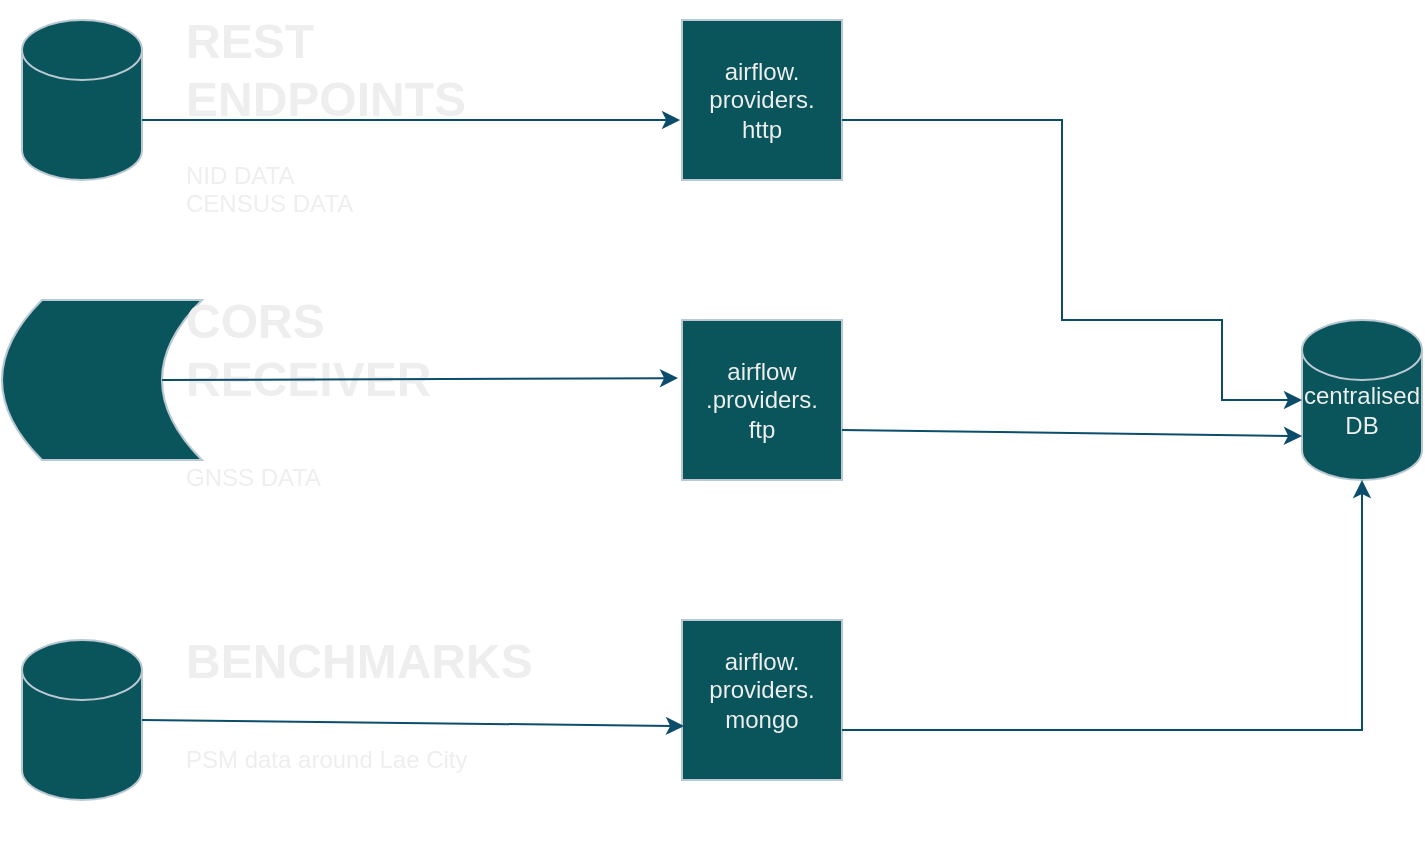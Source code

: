 <mxfile version="24.0.7" type="github">
  <diagram name="Page-1" id="OvN0lvTQjg8fujcEbBTU">
    <mxGraphModel dx="1362" dy="714" grid="1" gridSize="10" guides="1" tooltips="1" connect="1" arrows="1" fold="1" page="1" pageScale="1" pageWidth="850" pageHeight="1100" math="0" shadow="0">
      <root>
        <mxCell id="0" />
        <mxCell id="1" parent="0" />
        <mxCell id="pMim5MdkgwF4zHLk7Q4V-1" value="" style="shape=cylinder3;whiteSpace=wrap;html=1;boundedLbl=1;backgroundOutline=1;size=15;labelBackgroundColor=none;fillColor=#09555B;strokeColor=#BAC8D3;fontColor=#EEEEEE;" vertex="1" parent="1">
          <mxGeometry x="710" y="240" width="60" height="80" as="geometry" />
        </mxCell>
        <mxCell id="pMim5MdkgwF4zHLk7Q4V-2" value="" style="whiteSpace=wrap;html=1;aspect=fixed;labelBackgroundColor=none;fillColor=#09555B;strokeColor=#BAC8D3;fontColor=#EEEEEE;" vertex="1" parent="1">
          <mxGeometry x="400" y="90" width="80" height="80" as="geometry" />
        </mxCell>
        <mxCell id="pMim5MdkgwF4zHLk7Q4V-3" value="" style="whiteSpace=wrap;html=1;aspect=fixed;labelBackgroundColor=none;fillColor=#09555B;strokeColor=#BAC8D3;fontColor=#EEEEEE;" vertex="1" parent="1">
          <mxGeometry x="400" y="240" width="80" height="80" as="geometry" />
        </mxCell>
        <mxCell id="pMim5MdkgwF4zHLk7Q4V-4" value="" style="whiteSpace=wrap;html=1;aspect=fixed;labelBackgroundColor=none;fillColor=#09555B;strokeColor=#BAC8D3;fontColor=#EEEEEE;" vertex="1" parent="1">
          <mxGeometry x="400" y="390" width="80" height="80" as="geometry" />
        </mxCell>
        <mxCell id="pMim5MdkgwF4zHLk7Q4V-6" value="" style="shape=cylinder3;whiteSpace=wrap;html=1;boundedLbl=1;backgroundOutline=1;size=15;labelBackgroundColor=none;fillColor=#09555B;strokeColor=#BAC8D3;fontColor=#EEEEEE;" vertex="1" parent="1">
          <mxGeometry x="70" y="90" width="60" height="80" as="geometry" />
        </mxCell>
        <mxCell id="pMim5MdkgwF4zHLk7Q4V-7" value="" style="shape=dataStorage;whiteSpace=wrap;html=1;fixedSize=1;labelBackgroundColor=none;fillColor=#09555B;strokeColor=#BAC8D3;fontColor=#EEEEEE;" vertex="1" parent="1">
          <mxGeometry x="60" y="230" width="100" height="80" as="geometry" />
        </mxCell>
        <mxCell id="pMim5MdkgwF4zHLk7Q4V-8" value="" style="shape=cylinder3;whiteSpace=wrap;html=1;boundedLbl=1;backgroundOutline=1;size=15;labelBackgroundColor=none;fillColor=#09555B;strokeColor=#BAC8D3;fontColor=#EEEEEE;" vertex="1" parent="1">
          <mxGeometry x="70" y="400" width="60" height="80" as="geometry" />
        </mxCell>
        <mxCell id="pMim5MdkgwF4zHLk7Q4V-10" value="&lt;h1 style=&quot;margin-top: 0px;&quot;&gt;&lt;span style=&quot;background-color: initial;&quot;&gt;REST ENDPOINTS&lt;/span&gt;&lt;/h1&gt;&lt;div&gt;NID DATA&lt;/div&gt;&lt;div&gt;CENSUS DATA&lt;/div&gt;" style="text;html=1;whiteSpace=wrap;overflow=hidden;rounded=0;labelBackgroundColor=none;fontColor=#EEEEEE;" vertex="1" parent="1">
          <mxGeometry x="150" y="80" width="180" height="120" as="geometry" />
        </mxCell>
        <mxCell id="pMim5MdkgwF4zHLk7Q4V-11" value="&lt;h1 style=&quot;margin-top: 0px;&quot;&gt;&lt;span style=&quot;background-color: initial;&quot;&gt;CORS RECEIVER&lt;/span&gt;&lt;/h1&gt;&lt;h1 style=&quot;margin-top: 0px;&quot;&gt;&lt;span style=&quot;background-color: initial; font-size: 12px; font-weight: normal;&quot;&gt;GNSS DATA&lt;/span&gt;&lt;br&gt;&lt;/h1&gt;&lt;div&gt;&lt;br&gt;&lt;/div&gt;" style="text;html=1;whiteSpace=wrap;overflow=hidden;rounded=0;labelBackgroundColor=none;fontColor=#EEEEEE;" vertex="1" parent="1">
          <mxGeometry x="150" y="220" width="180" height="120" as="geometry" />
        </mxCell>
        <mxCell id="pMim5MdkgwF4zHLk7Q4V-12" value="&lt;h1 style=&quot;margin-top: 0px;&quot;&gt;&lt;span style=&quot;background-color: initial;&quot;&gt;BENCHMARKS&lt;/span&gt;&lt;/h1&gt;&lt;h1 style=&quot;margin-top: 0px;&quot;&gt;&lt;span style=&quot;font-size: 12px; font-weight: 400;&quot;&gt;PSM data around Lae City&lt;/span&gt;&lt;/h1&gt;&lt;div&gt;&lt;br&gt;&lt;/div&gt;" style="text;html=1;whiteSpace=wrap;overflow=hidden;rounded=0;labelBackgroundColor=none;fontColor=#EEEEEE;" vertex="1" parent="1">
          <mxGeometry x="150" y="390" width="180" height="120" as="geometry" />
        </mxCell>
        <mxCell id="pMim5MdkgwF4zHLk7Q4V-14" value="airflow.&lt;div&gt;providers.&lt;/div&gt;&lt;div&gt;http&lt;/div&gt;" style="text;html=1;align=center;verticalAlign=middle;whiteSpace=wrap;rounded=0;labelBackgroundColor=none;fontColor=#EEEEEE;" vertex="1" parent="1">
          <mxGeometry x="410" y="115" width="60" height="30" as="geometry" />
        </mxCell>
        <mxCell id="pMim5MdkgwF4zHLk7Q4V-15" value="airflow&lt;div&gt;.providers.&lt;/div&gt;&lt;div&gt;ftp&lt;/div&gt;" style="text;html=1;align=center;verticalAlign=middle;whiteSpace=wrap;rounded=0;labelBackgroundColor=none;fontColor=#EEEEEE;" vertex="1" parent="1">
          <mxGeometry x="410" y="265" width="60" height="30" as="geometry" />
        </mxCell>
        <mxCell id="pMim5MdkgwF4zHLk7Q4V-16" value="airflow.&lt;div&gt;providers.&lt;/div&gt;&lt;div&gt;mongo&lt;/div&gt;" style="text;html=1;align=center;verticalAlign=middle;whiteSpace=wrap;rounded=0;labelBackgroundColor=none;fontColor=#EEEEEE;" vertex="1" parent="1">
          <mxGeometry x="410" y="410" width="60" height="30" as="geometry" />
        </mxCell>
        <mxCell id="pMim5MdkgwF4zHLk7Q4V-17" value="" style="endArrow=classic;html=1;rounded=0;entryX=0;entryY=0.5;entryDx=0;entryDy=0;entryPerimeter=0;labelBackgroundColor=none;strokeColor=#0B4D6A;fontColor=default;" edge="1" parent="1" target="pMim5MdkgwF4zHLk7Q4V-1">
          <mxGeometry width="50" height="50" relative="1" as="geometry">
            <mxPoint x="480" y="140" as="sourcePoint" />
            <mxPoint x="530" y="90" as="targetPoint" />
            <Array as="points">
              <mxPoint x="590" y="140" />
              <mxPoint x="590" y="240" />
              <mxPoint x="670" y="240" />
              <mxPoint x="670" y="280" />
            </Array>
          </mxGeometry>
        </mxCell>
        <mxCell id="pMim5MdkgwF4zHLk7Q4V-19" value="" style="endArrow=classic;html=1;rounded=0;entryX=0;entryY=0.913;entryDx=0;entryDy=0;entryPerimeter=0;labelBackgroundColor=none;strokeColor=#0B4D6A;fontColor=default;" edge="1" parent="1">
          <mxGeometry width="50" height="50" relative="1" as="geometry">
            <mxPoint x="480" y="295" as="sourcePoint" />
            <mxPoint x="710" y="298.04" as="targetPoint" />
          </mxGeometry>
        </mxCell>
        <mxCell id="pMim5MdkgwF4zHLk7Q4V-20" value="" style="endArrow=classic;html=1;rounded=0;labelBackgroundColor=none;strokeColor=#0B4D6A;fontColor=default;" edge="1" parent="1">
          <mxGeometry width="50" height="50" relative="1" as="geometry">
            <mxPoint x="480" y="445" as="sourcePoint" />
            <mxPoint x="740" y="320" as="targetPoint" />
            <Array as="points">
              <mxPoint x="740" y="445" />
            </Array>
          </mxGeometry>
        </mxCell>
        <mxCell id="pMim5MdkgwF4zHLk7Q4V-21" value="" style="endArrow=classic;html=1;rounded=0;entryX=0.013;entryY=0.663;entryDx=0;entryDy=0;entryPerimeter=0;labelBackgroundColor=none;strokeColor=#0B4D6A;fontColor=default;" edge="1" parent="1" target="pMim5MdkgwF4zHLk7Q4V-4">
          <mxGeometry width="50" height="50" relative="1" as="geometry">
            <mxPoint x="130" y="440" as="sourcePoint" />
            <mxPoint x="180" y="390" as="targetPoint" />
          </mxGeometry>
        </mxCell>
        <mxCell id="pMim5MdkgwF4zHLk7Q4V-22" value="" style="endArrow=classic;html=1;rounded=0;entryX=-0.025;entryY=0.363;entryDx=0;entryDy=0;entryPerimeter=0;labelBackgroundColor=none;strokeColor=#0B4D6A;fontColor=default;" edge="1" parent="1" target="pMim5MdkgwF4zHLk7Q4V-3">
          <mxGeometry width="50" height="50" relative="1" as="geometry">
            <mxPoint x="140" y="270" as="sourcePoint" />
            <mxPoint x="190" y="220" as="targetPoint" />
          </mxGeometry>
        </mxCell>
        <mxCell id="pMim5MdkgwF4zHLk7Q4V-23" value="" style="endArrow=classic;html=1;rounded=0;entryX=-0.012;entryY=0.625;entryDx=0;entryDy=0;entryPerimeter=0;labelBackgroundColor=none;strokeColor=#0B4D6A;fontColor=default;" edge="1" parent="1" target="pMim5MdkgwF4zHLk7Q4V-2">
          <mxGeometry width="50" height="50" relative="1" as="geometry">
            <mxPoint x="130" y="140" as="sourcePoint" />
            <mxPoint x="180" y="90" as="targetPoint" />
          </mxGeometry>
        </mxCell>
        <mxCell id="pMim5MdkgwF4zHLk7Q4V-24" value="centralised DB" style="text;html=1;align=center;verticalAlign=middle;whiteSpace=wrap;rounded=0;labelBackgroundColor=none;fontColor=#EEEEEE;" vertex="1" parent="1">
          <mxGeometry x="710" y="270" width="60" height="30" as="geometry" />
        </mxCell>
      </root>
    </mxGraphModel>
  </diagram>
</mxfile>
